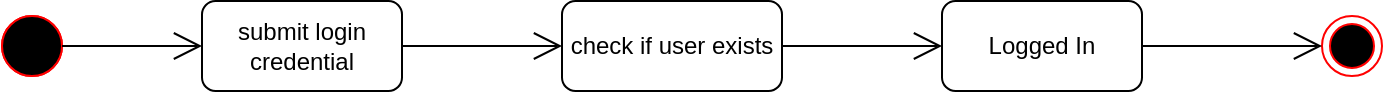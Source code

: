 <mxfile version="21.2.8" type="device">
  <diagram name="Pagina-1" id="cRLQu5AnUjknGKx3u6Ge">
    <mxGraphModel dx="729" dy="346" grid="1" gridSize="10" guides="1" tooltips="1" connect="1" arrows="1" fold="1" page="1" pageScale="1" pageWidth="827" pageHeight="1169" math="0" shadow="0">
      <root>
        <mxCell id="0" />
        <mxCell id="1" parent="0" />
        <mxCell id="eE56fRcTvq2fknQPrmKP-2" value="" style="ellipse;html=1;fillColor=#000000;strokeColor=#ff0000;" parent="1" vertex="1">
          <mxGeometry x="40" y="130" width="30" height="30" as="geometry" />
        </mxCell>
        <mxCell id="VBI9FcaJE5KMPxZmnCym-1" value="submit login credential" style="rounded=1;whiteSpace=wrap;html=1;" vertex="1" parent="1">
          <mxGeometry x="140" y="122.5" width="100" height="45" as="geometry" />
        </mxCell>
        <mxCell id="VBI9FcaJE5KMPxZmnCym-2" value="" style="ellipse;html=1;fillColor=#000000;strokeColor=#ff0000;" vertex="1" parent="1">
          <mxGeometry x="40" y="130" width="30" height="30" as="geometry" />
        </mxCell>
        <mxCell id="VBI9FcaJE5KMPxZmnCym-3" value="" style="ellipse;html=1;shape=endState;fillColor=#000000;strokeColor=#ff0000;" vertex="1" parent="1">
          <mxGeometry x="700" y="130" width="30" height="30" as="geometry" />
        </mxCell>
        <mxCell id="VBI9FcaJE5KMPxZmnCym-4" value="check if user exists" style="rounded=1;whiteSpace=wrap;html=1;" vertex="1" parent="1">
          <mxGeometry x="320" y="122.5" width="110" height="45" as="geometry" />
        </mxCell>
        <mxCell id="VBI9FcaJE5KMPxZmnCym-5" value="" style="endArrow=open;endFill=1;endSize=12;html=1;rounded=0;exitX=1;exitY=0.5;exitDx=0;exitDy=0;entryX=0;entryY=0.5;entryDx=0;entryDy=0;" edge="1" parent="1" source="VBI9FcaJE5KMPxZmnCym-1" target="VBI9FcaJE5KMPxZmnCym-4">
          <mxGeometry width="160" relative="1" as="geometry">
            <mxPoint x="200" y="133" as="sourcePoint" />
            <mxPoint x="280" y="83" as="targetPoint" />
            <Array as="points" />
          </mxGeometry>
        </mxCell>
        <mxCell id="VBI9FcaJE5KMPxZmnCym-6" value="" style="endArrow=open;endFill=1;endSize=12;html=1;rounded=0;exitX=1;exitY=0.5;exitDx=0;exitDy=0;entryX=0;entryY=0.5;entryDx=0;entryDy=0;" edge="1" parent="1" source="VBI9FcaJE5KMPxZmnCym-2" target="VBI9FcaJE5KMPxZmnCym-1">
          <mxGeometry width="160" relative="1" as="geometry">
            <mxPoint x="70" y="180" as="sourcePoint" />
            <mxPoint x="120" y="180" as="targetPoint" />
            <Array as="points" />
          </mxGeometry>
        </mxCell>
        <mxCell id="VBI9FcaJE5KMPxZmnCym-7" value="Logged In" style="rounded=1;whiteSpace=wrap;html=1;" vertex="1" parent="1">
          <mxGeometry x="510" y="122.5" width="100" height="45" as="geometry" />
        </mxCell>
        <mxCell id="VBI9FcaJE5KMPxZmnCym-9" value="" style="endArrow=open;endFill=1;endSize=12;html=1;rounded=0;exitX=1;exitY=0.5;exitDx=0;exitDy=0;entryX=0;entryY=0.5;entryDx=0;entryDy=0;" edge="1" parent="1" source="VBI9FcaJE5KMPxZmnCym-7" target="VBI9FcaJE5KMPxZmnCym-3">
          <mxGeometry width="160" relative="1" as="geometry">
            <mxPoint x="590" y="155" as="sourcePoint" />
            <mxPoint x="650" y="155" as="targetPoint" />
            <Array as="points" />
          </mxGeometry>
        </mxCell>
        <mxCell id="VBI9FcaJE5KMPxZmnCym-11" value="" style="endArrow=open;endFill=1;endSize=12;html=1;rounded=0;exitX=1;exitY=0.5;exitDx=0;exitDy=0;entryX=0;entryY=0.5;entryDx=0;entryDy=0;" edge="1" parent="1" source="VBI9FcaJE5KMPxZmnCym-4" target="VBI9FcaJE5KMPxZmnCym-7">
          <mxGeometry width="160" relative="1" as="geometry">
            <mxPoint x="730" y="145" as="sourcePoint" />
            <mxPoint x="470" y="155" as="targetPoint" />
            <Array as="points" />
          </mxGeometry>
        </mxCell>
      </root>
    </mxGraphModel>
  </diagram>
</mxfile>
